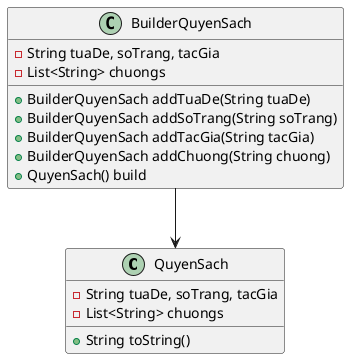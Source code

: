 @startuml
'https://plantuml.com/class-diagram

class QuyenSach{
    - String tuaDe, soTrang, tacGia
    - List<String> chuongs
    + String toString()
}

class BuilderQuyenSach{
    - String tuaDe, soTrang, tacGia
    - List<String> chuongs
    + BuilderQuyenSach addTuaDe(String tuaDe)
    + BuilderQuyenSach addSoTrang(String soTrang)
    + BuilderQuyenSach addTacGia(String tacGia)
    + BuilderQuyenSach addChuong(String chuong)
    + QuyenSach() build
}

BuilderQuyenSach --> QuyenSach


@enduml